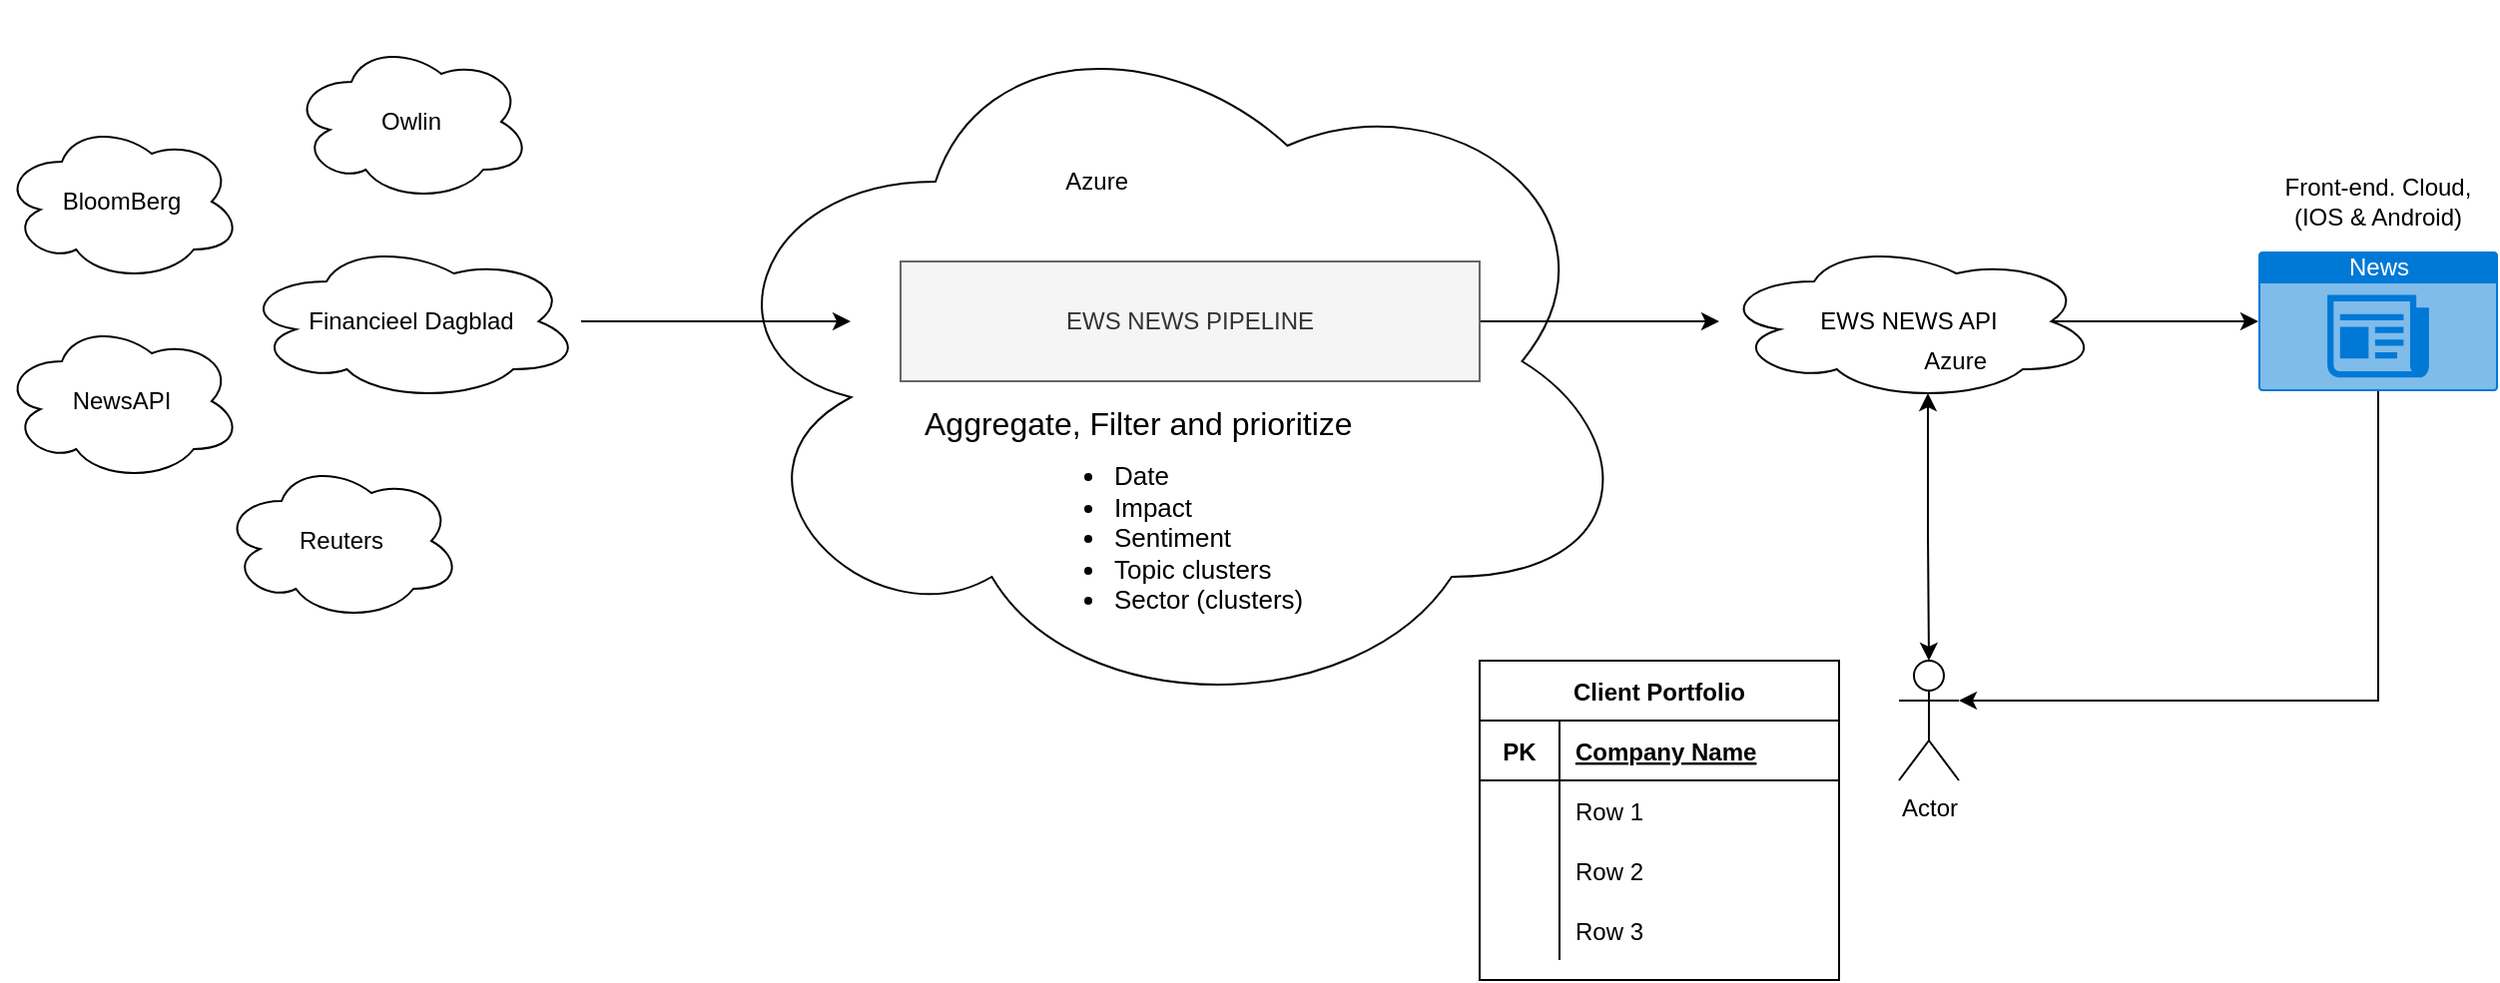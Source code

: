 <mxfile version="14.6.5" type="github">
  <diagram id="oThwvBxUg1dMHxMkPZIc" name="Page-1">
    <mxGraphModel dx="1824" dy="984" grid="1" gridSize="10" guides="1" tooltips="1" connect="1" arrows="1" fold="1" page="1" pageScale="1" pageWidth="1800" pageHeight="8000" math="0" shadow="0">
      <root>
        <mxCell id="0" />
        <mxCell id="1" parent="0" />
        <mxCell id="N71K2Kx4Mg54BnZ_dNbA-45" value="" style="ellipse;shape=cloud;whiteSpace=wrap;html=1;" vertex="1" parent="1">
          <mxGeometry x="450" y="90" width="470" height="360" as="geometry" />
        </mxCell>
        <mxCell id="N71K2Kx4Mg54BnZ_dNbA-1" value="BloomBerg" style="ellipse;shape=cloud;whiteSpace=wrap;html=1;" vertex="1" parent="1">
          <mxGeometry x="100" y="150" width="120" height="80" as="geometry" />
        </mxCell>
        <mxCell id="N71K2Kx4Mg54BnZ_dNbA-2" value="NewsAPI" style="ellipse;shape=cloud;whiteSpace=wrap;html=1;" vertex="1" parent="1">
          <mxGeometry x="100" y="250" width="120" height="80" as="geometry" />
        </mxCell>
        <mxCell id="N71K2Kx4Mg54BnZ_dNbA-8" value="" style="edgeStyle=orthogonalEdgeStyle;rounded=0;orthogonalLoop=1;jettySize=auto;html=1;" edge="1" parent="1" source="N71K2Kx4Mg54BnZ_dNbA-3">
          <mxGeometry relative="1" as="geometry">
            <mxPoint x="525" y="250" as="targetPoint" />
          </mxGeometry>
        </mxCell>
        <mxCell id="N71K2Kx4Mg54BnZ_dNbA-3" value="Financieel Dagblad" style="ellipse;shape=cloud;whiteSpace=wrap;html=1;" vertex="1" parent="1">
          <mxGeometry x="220" y="210" width="170" height="80" as="geometry" />
        </mxCell>
        <mxCell id="N71K2Kx4Mg54BnZ_dNbA-4" value="Reuters" style="ellipse;shape=cloud;whiteSpace=wrap;html=1;" vertex="1" parent="1">
          <mxGeometry x="210" y="320" width="120" height="80" as="geometry" />
        </mxCell>
        <mxCell id="N71K2Kx4Mg54BnZ_dNbA-5" value="Owlin" style="ellipse;shape=cloud;whiteSpace=wrap;html=1;" vertex="1" parent="1">
          <mxGeometry x="245" y="110" width="120" height="80" as="geometry" />
        </mxCell>
        <mxCell id="N71K2Kx4Mg54BnZ_dNbA-29" style="edgeStyle=orthogonalEdgeStyle;rounded=0;orthogonalLoop=1;jettySize=auto;html=1;exitX=1;exitY=0.5;exitDx=0;exitDy=0;" edge="1" parent="1" source="N71K2Kx4Mg54BnZ_dNbA-9">
          <mxGeometry relative="1" as="geometry">
            <mxPoint x="960" y="250" as="targetPoint" />
          </mxGeometry>
        </mxCell>
        <mxCell id="N71K2Kx4Mg54BnZ_dNbA-9" value="EWS NEWS PIPELINE" style="rounded=0;whiteSpace=wrap;html=1;fillColor=#f5f5f5;strokeColor=#666666;fontColor=#333333;" vertex="1" parent="1">
          <mxGeometry x="550" y="220" width="290" height="60" as="geometry" />
        </mxCell>
        <mxCell id="N71K2Kx4Mg54BnZ_dNbA-11" value="Client Portfolio" style="shape=table;startSize=30;container=1;collapsible=1;childLayout=tableLayout;fixedRows=1;rowLines=0;fontStyle=1;align=center;resizeLast=1;" vertex="1" parent="1">
          <mxGeometry x="840" y="420" width="180" height="160" as="geometry" />
        </mxCell>
        <mxCell id="N71K2Kx4Mg54BnZ_dNbA-12" value="" style="shape=partialRectangle;collapsible=0;dropTarget=0;pointerEvents=0;fillColor=none;top=0;left=0;bottom=1;right=0;points=[[0,0.5],[1,0.5]];portConstraint=eastwest;" vertex="1" parent="N71K2Kx4Mg54BnZ_dNbA-11">
          <mxGeometry y="30" width="180" height="30" as="geometry" />
        </mxCell>
        <mxCell id="N71K2Kx4Mg54BnZ_dNbA-13" value="PK" style="shape=partialRectangle;connectable=0;fillColor=none;top=0;left=0;bottom=0;right=0;fontStyle=1;overflow=hidden;" vertex="1" parent="N71K2Kx4Mg54BnZ_dNbA-12">
          <mxGeometry width="40" height="30" as="geometry" />
        </mxCell>
        <mxCell id="N71K2Kx4Mg54BnZ_dNbA-14" value="Company Name" style="shape=partialRectangle;connectable=0;fillColor=none;top=0;left=0;bottom=0;right=0;align=left;spacingLeft=6;fontStyle=5;overflow=hidden;" vertex="1" parent="N71K2Kx4Mg54BnZ_dNbA-12">
          <mxGeometry x="40" width="140" height="30" as="geometry" />
        </mxCell>
        <mxCell id="N71K2Kx4Mg54BnZ_dNbA-15" value="" style="shape=partialRectangle;collapsible=0;dropTarget=0;pointerEvents=0;fillColor=none;top=0;left=0;bottom=0;right=0;points=[[0,0.5],[1,0.5]];portConstraint=eastwest;" vertex="1" parent="N71K2Kx4Mg54BnZ_dNbA-11">
          <mxGeometry y="60" width="180" height="30" as="geometry" />
        </mxCell>
        <mxCell id="N71K2Kx4Mg54BnZ_dNbA-16" value="" style="shape=partialRectangle;connectable=0;fillColor=none;top=0;left=0;bottom=0;right=0;editable=1;overflow=hidden;" vertex="1" parent="N71K2Kx4Mg54BnZ_dNbA-15">
          <mxGeometry width="40" height="30" as="geometry" />
        </mxCell>
        <mxCell id="N71K2Kx4Mg54BnZ_dNbA-17" value="Row 1" style="shape=partialRectangle;connectable=0;fillColor=none;top=0;left=0;bottom=0;right=0;align=left;spacingLeft=6;overflow=hidden;" vertex="1" parent="N71K2Kx4Mg54BnZ_dNbA-15">
          <mxGeometry x="40" width="140" height="30" as="geometry" />
        </mxCell>
        <mxCell id="N71K2Kx4Mg54BnZ_dNbA-18" value="" style="shape=partialRectangle;collapsible=0;dropTarget=0;pointerEvents=0;fillColor=none;top=0;left=0;bottom=0;right=0;points=[[0,0.5],[1,0.5]];portConstraint=eastwest;" vertex="1" parent="N71K2Kx4Mg54BnZ_dNbA-11">
          <mxGeometry y="90" width="180" height="30" as="geometry" />
        </mxCell>
        <mxCell id="N71K2Kx4Mg54BnZ_dNbA-19" value="" style="shape=partialRectangle;connectable=0;fillColor=none;top=0;left=0;bottom=0;right=0;editable=1;overflow=hidden;" vertex="1" parent="N71K2Kx4Mg54BnZ_dNbA-18">
          <mxGeometry width="40" height="30" as="geometry" />
        </mxCell>
        <mxCell id="N71K2Kx4Mg54BnZ_dNbA-20" value="Row 2" style="shape=partialRectangle;connectable=0;fillColor=none;top=0;left=0;bottom=0;right=0;align=left;spacingLeft=6;overflow=hidden;" vertex="1" parent="N71K2Kx4Mg54BnZ_dNbA-18">
          <mxGeometry x="40" width="140" height="30" as="geometry" />
        </mxCell>
        <mxCell id="N71K2Kx4Mg54BnZ_dNbA-21" value="" style="shape=partialRectangle;collapsible=0;dropTarget=0;pointerEvents=0;fillColor=none;top=0;left=0;bottom=0;right=0;points=[[0,0.5],[1,0.5]];portConstraint=eastwest;" vertex="1" parent="N71K2Kx4Mg54BnZ_dNbA-11">
          <mxGeometry y="120" width="180" height="30" as="geometry" />
        </mxCell>
        <mxCell id="N71K2Kx4Mg54BnZ_dNbA-22" value="" style="shape=partialRectangle;connectable=0;fillColor=none;top=0;left=0;bottom=0;right=0;editable=1;overflow=hidden;" vertex="1" parent="N71K2Kx4Mg54BnZ_dNbA-21">
          <mxGeometry width="40" height="30" as="geometry" />
        </mxCell>
        <mxCell id="N71K2Kx4Mg54BnZ_dNbA-23" value="Row 3" style="shape=partialRectangle;connectable=0;fillColor=none;top=0;left=0;bottom=0;right=0;align=left;spacingLeft=6;overflow=hidden;" vertex="1" parent="N71K2Kx4Mg54BnZ_dNbA-21">
          <mxGeometry x="40" width="140" height="30" as="geometry" />
        </mxCell>
        <mxCell id="N71K2Kx4Mg54BnZ_dNbA-26" value="Actor" style="shape=umlActor;verticalLabelPosition=bottom;verticalAlign=top;html=1;outlineConnect=0;" vertex="1" parent="1">
          <mxGeometry x="1050" y="420" width="30" height="60" as="geometry" />
        </mxCell>
        <mxCell id="N71K2Kx4Mg54BnZ_dNbA-31" style="edgeStyle=orthogonalEdgeStyle;rounded=0;orthogonalLoop=1;jettySize=auto;html=1;exitX=0.55;exitY=0.95;exitDx=0;exitDy=0;exitPerimeter=0;startArrow=classic;startFill=1;entryX=0.5;entryY=0;entryDx=0;entryDy=0;entryPerimeter=0;" edge="1" parent="1" source="N71K2Kx4Mg54BnZ_dNbA-28" target="N71K2Kx4Mg54BnZ_dNbA-26">
          <mxGeometry relative="1" as="geometry">
            <mxPoint x="1066" y="390" as="targetPoint" />
          </mxGeometry>
        </mxCell>
        <mxCell id="N71K2Kx4Mg54BnZ_dNbA-39" style="edgeStyle=orthogonalEdgeStyle;rounded=0;orthogonalLoop=1;jettySize=auto;html=1;exitX=0.875;exitY=0.5;exitDx=0;exitDy=0;exitPerimeter=0;entryX=0;entryY=0.5;entryDx=0;entryDy=0;entryPerimeter=0;startArrow=none;startFill=0;" edge="1" parent="1" source="N71K2Kx4Mg54BnZ_dNbA-28" target="N71K2Kx4Mg54BnZ_dNbA-33">
          <mxGeometry relative="1" as="geometry" />
        </mxCell>
        <mxCell id="N71K2Kx4Mg54BnZ_dNbA-28" value="EWS NEWS API" style="ellipse;shape=cloud;whiteSpace=wrap;html=1;" vertex="1" parent="1">
          <mxGeometry x="960" y="210" width="190" height="80" as="geometry" />
        </mxCell>
        <mxCell id="N71K2Kx4Mg54BnZ_dNbA-40" style="edgeStyle=orthogonalEdgeStyle;rounded=0;orthogonalLoop=1;jettySize=auto;html=1;exitX=0.5;exitY=1;exitDx=0;exitDy=0;exitPerimeter=0;entryX=1;entryY=0.333;entryDx=0;entryDy=0;entryPerimeter=0;startArrow=none;startFill=0;" edge="1" parent="1" source="N71K2Kx4Mg54BnZ_dNbA-33" target="N71K2Kx4Mg54BnZ_dNbA-26">
          <mxGeometry relative="1" as="geometry" />
        </mxCell>
        <mxCell id="N71K2Kx4Mg54BnZ_dNbA-33" value="News" style="html=1;strokeColor=none;fillColor=#0079D6;labelPosition=center;verticalLabelPosition=middle;verticalAlign=top;align=center;fontSize=12;outlineConnect=0;spacingTop=-6;fontColor=#FFFFFF;shape=mxgraph.sitemap.news;" vertex="1" parent="1">
          <mxGeometry x="1230" y="215" width="120" height="70" as="geometry" />
        </mxCell>
        <mxCell id="N71K2Kx4Mg54BnZ_dNbA-37" value="&lt;font style=&quot;font-size: 16px&quot;&gt;Aggregate, Filter and prioritize&lt;br&gt;&lt;/font&gt;" style="text;html=1;strokeColor=none;fillColor=none;align=left;verticalAlign=top;whiteSpace=wrap;rounded=0;" vertex="1" parent="1">
          <mxGeometry x="560" y="285" width="270" height="200" as="geometry" />
        </mxCell>
        <mxCell id="N71K2Kx4Mg54BnZ_dNbA-46" value="&lt;ul style=&quot;color: rgb(0 , 0 , 0) ; font-family: &amp;#34;helvetica&amp;#34; ; font-size: 13px ; font-style: normal ; font-weight: 400 ; letter-spacing: normal ; text-align: left ; text-indent: 0px ; text-transform: none ; word-spacing: 0px&quot;&gt;&lt;li&gt;&lt;font style=&quot;font-size: 13px ; background-color: rgb(255 , 255 , 255)&quot;&gt;Date&lt;/font&gt;&lt;/li&gt;&lt;li&gt;&lt;font style=&quot;font-size: 13px&quot;&gt;&lt;span style=&quot;background-color: rgb(255 , 255 , 255)&quot;&gt;Impact&lt;/span&gt;&lt;/font&gt;&lt;/li&gt;&lt;li&gt;&lt;font style=&quot;font-size: 13px&quot;&gt;&lt;span style=&quot;background-color: rgb(255 , 255 , 255)&quot;&gt;Sentiment&lt;/span&gt;&lt;/font&gt;&lt;/li&gt;&lt;li&gt;&lt;font style=&quot;font-size: 13px&quot;&gt;&lt;span style=&quot;background-color: rgb(255 , 255 , 255)&quot;&gt;Topic clusters&lt;/span&gt;&lt;/font&gt;&lt;/li&gt;&lt;li&gt;&lt;span style=&quot;background-color: rgb(255 , 255 , 255)&quot;&gt;Sector (clusters)&lt;/span&gt;&lt;/li&gt;&lt;/ul&gt;" style="text;whiteSpace=wrap;html=1;" vertex="1" parent="1">
          <mxGeometry x="615" y="300" width="140" height="120" as="geometry" />
        </mxCell>
        <mxCell id="N71K2Kx4Mg54BnZ_dNbA-47" value="Front-end. Cloud, (IOS &amp;amp; Android)" style="text;html=1;strokeColor=none;fillColor=none;align=center;verticalAlign=middle;whiteSpace=wrap;rounded=0;" vertex="1" parent="1">
          <mxGeometry x="1230" y="180" width="120" height="20" as="geometry" />
        </mxCell>
        <mxCell id="N71K2Kx4Mg54BnZ_dNbA-48" value="Azure&amp;nbsp;&lt;br&gt;" style="text;html=1;strokeColor=none;fillColor=none;align=center;verticalAlign=middle;whiteSpace=wrap;rounded=0;" vertex="1" parent="1">
          <mxGeometry x="590" y="160" width="120" height="40" as="geometry" />
        </mxCell>
        <mxCell id="N71K2Kx4Mg54BnZ_dNbA-50" value="Azure&amp;nbsp;&lt;br&gt;" style="text;html=1;strokeColor=none;fillColor=none;align=center;verticalAlign=middle;whiteSpace=wrap;rounded=0;" vertex="1" parent="1">
          <mxGeometry x="1020" y="250" width="120" height="40" as="geometry" />
        </mxCell>
      </root>
    </mxGraphModel>
  </diagram>
</mxfile>
